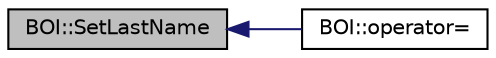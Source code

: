 digraph "BOI::SetLastName"
{
  edge [fontname="Helvetica",fontsize="10",labelfontname="Helvetica",labelfontsize="10"];
  node [fontname="Helvetica",fontsize="10",shape=record];
  rankdir="LR";
  Node1 [label="BOI::SetLastName",height=0.2,width=0.4,color="black", fillcolor="grey75", style="filled", fontcolor="black"];
  Node1 -> Node2 [dir="back",color="midnightblue",fontsize="10",style="solid"];
  Node2 [label="BOI::operator=",height=0.2,width=0.4,color="black", fillcolor="white", style="filled",URL="$class_b_o_i.html#a4b4a3976cc13c4d3de0d7ff8882a7af3"];
}
